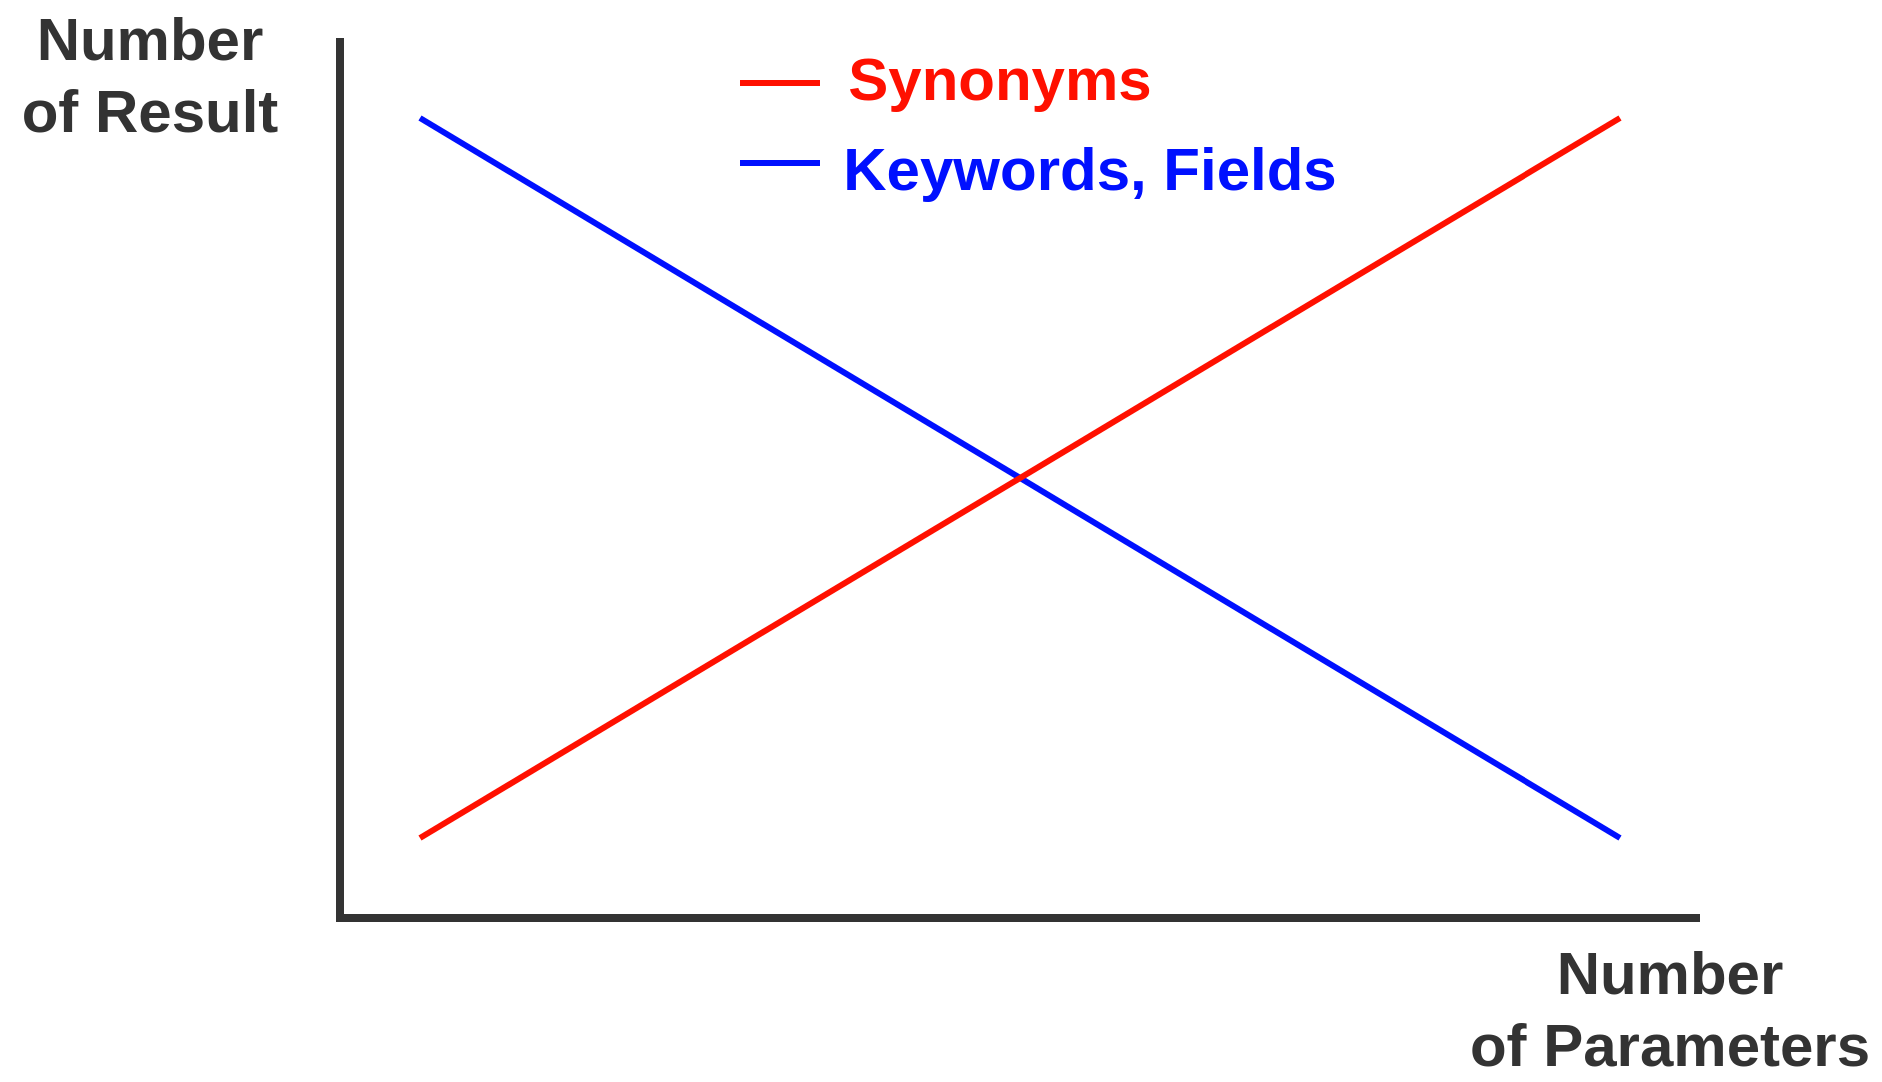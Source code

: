 <mxfile version="11.2.5" type="device" pages="1"><diagram id="cf5rxd5fLvy1u1AW3XwR" name="Page-1"><mxGraphModel dx="2560" dy="1488" grid="1" gridSize="10" guides="1" tooltips="1" connect="1" arrows="1" fold="1" page="1" pageScale="1" pageWidth="1169" pageHeight="827" math="0" shadow="0"><root><mxCell id="0"/><mxCell id="1" parent="0"/><mxCell id="TAKxfiA-5lEIaAeFP8Y0-2" value="" style="endArrow=none;html=1;strokeWidth=4;strokeColor=#333333;" edge="1" parent="1"><mxGeometry width="50" height="50" relative="1" as="geometry"><mxPoint x="200" y="560" as="sourcePoint"/><mxPoint x="200" y="120" as="targetPoint"/></mxGeometry></mxCell><mxCell id="TAKxfiA-5lEIaAeFP8Y0-3" value="" style="endArrow=none;html=1;strokeWidth=4;strokeColor=#333333;" edge="1" parent="1"><mxGeometry width="50" height="50" relative="1" as="geometry"><mxPoint x="198" y="560" as="sourcePoint"/><mxPoint x="880" y="560" as="targetPoint"/></mxGeometry></mxCell><mxCell id="TAKxfiA-5lEIaAeFP8Y0-4" value="Number of Result" style="text;html=1;strokeColor=none;fillColor=none;align=center;verticalAlign=middle;whiteSpace=wrap;rounded=0;fontStyle=1;fontSize=30;fontColor=#333333;" vertex="1" parent="1"><mxGeometry x="30" y="105" width="150" height="65" as="geometry"/></mxCell><mxCell id="TAKxfiA-5lEIaAeFP8Y0-5" value="Number&lt;br&gt;of Parameters" style="text;html=1;strokeColor=none;fillColor=none;align=center;verticalAlign=middle;whiteSpace=wrap;rounded=0;fontStyle=1;fontSize=30;fontColor=#333333;" vertex="1" parent="1"><mxGeometry x="760" y="570" width="210" height="70" as="geometry"/></mxCell><mxCell id="TAKxfiA-5lEIaAeFP8Y0-6" value="" style="endArrow=none;html=1;fontSize=30;strokeWidth=3;strokeColor=#0010FF;" edge="1" parent="1"><mxGeometry width="50" height="50" relative="1" as="geometry"><mxPoint x="240" y="160" as="sourcePoint"/><mxPoint x="840" y="520" as="targetPoint"/></mxGeometry></mxCell><mxCell id="TAKxfiA-5lEIaAeFP8Y0-9" value="" style="endArrow=none;html=1;fontSize=30;strokeWidth=3;strokeColor=#FF1000;" edge="1" parent="1"><mxGeometry width="50" height="50" relative="1" as="geometry"><mxPoint x="240" y="520" as="sourcePoint"/><mxPoint x="840" y="160" as="targetPoint"/></mxGeometry></mxCell><mxCell id="TAKxfiA-5lEIaAeFP8Y0-11" value="" style="endArrow=none;html=1;fontSize=30;strokeWidth=3;strokeColor=#FF1000;" edge="1" parent="1"><mxGeometry width="50" height="50" relative="1" as="geometry"><mxPoint x="400" y="142.5" as="sourcePoint"/><mxPoint x="440" y="142.5" as="targetPoint"/></mxGeometry></mxCell><mxCell id="TAKxfiA-5lEIaAeFP8Y0-12" value="" style="endArrow=none;html=1;fontSize=30;strokeWidth=3;strokeColor=#0010FF;" edge="1" parent="1"><mxGeometry width="50" height="50" relative="1" as="geometry"><mxPoint x="400" y="182.5" as="sourcePoint"/><mxPoint x="440" y="182.5" as="targetPoint"/></mxGeometry></mxCell><mxCell id="TAKxfiA-5lEIaAeFP8Y0-14" value="Keywords, Fields" style="text;html=1;strokeColor=none;fillColor=none;align=center;verticalAlign=middle;whiteSpace=wrap;rounded=0;fontSize=30;fontColor=#0010FF;fontStyle=1" vertex="1" parent="1"><mxGeometry x="450" y="167.5" width="250" height="35" as="geometry"/></mxCell><mxCell id="TAKxfiA-5lEIaAeFP8Y0-15" value="Synonyms" style="text;html=1;strokeColor=none;fillColor=none;align=center;verticalAlign=middle;whiteSpace=wrap;rounded=0;fontSize=30;fontColor=#FF1000;fontStyle=1" vertex="1" parent="1"><mxGeometry x="450" y="122.5" width="160" height="35" as="geometry"/></mxCell></root></mxGraphModel></diagram></mxfile>